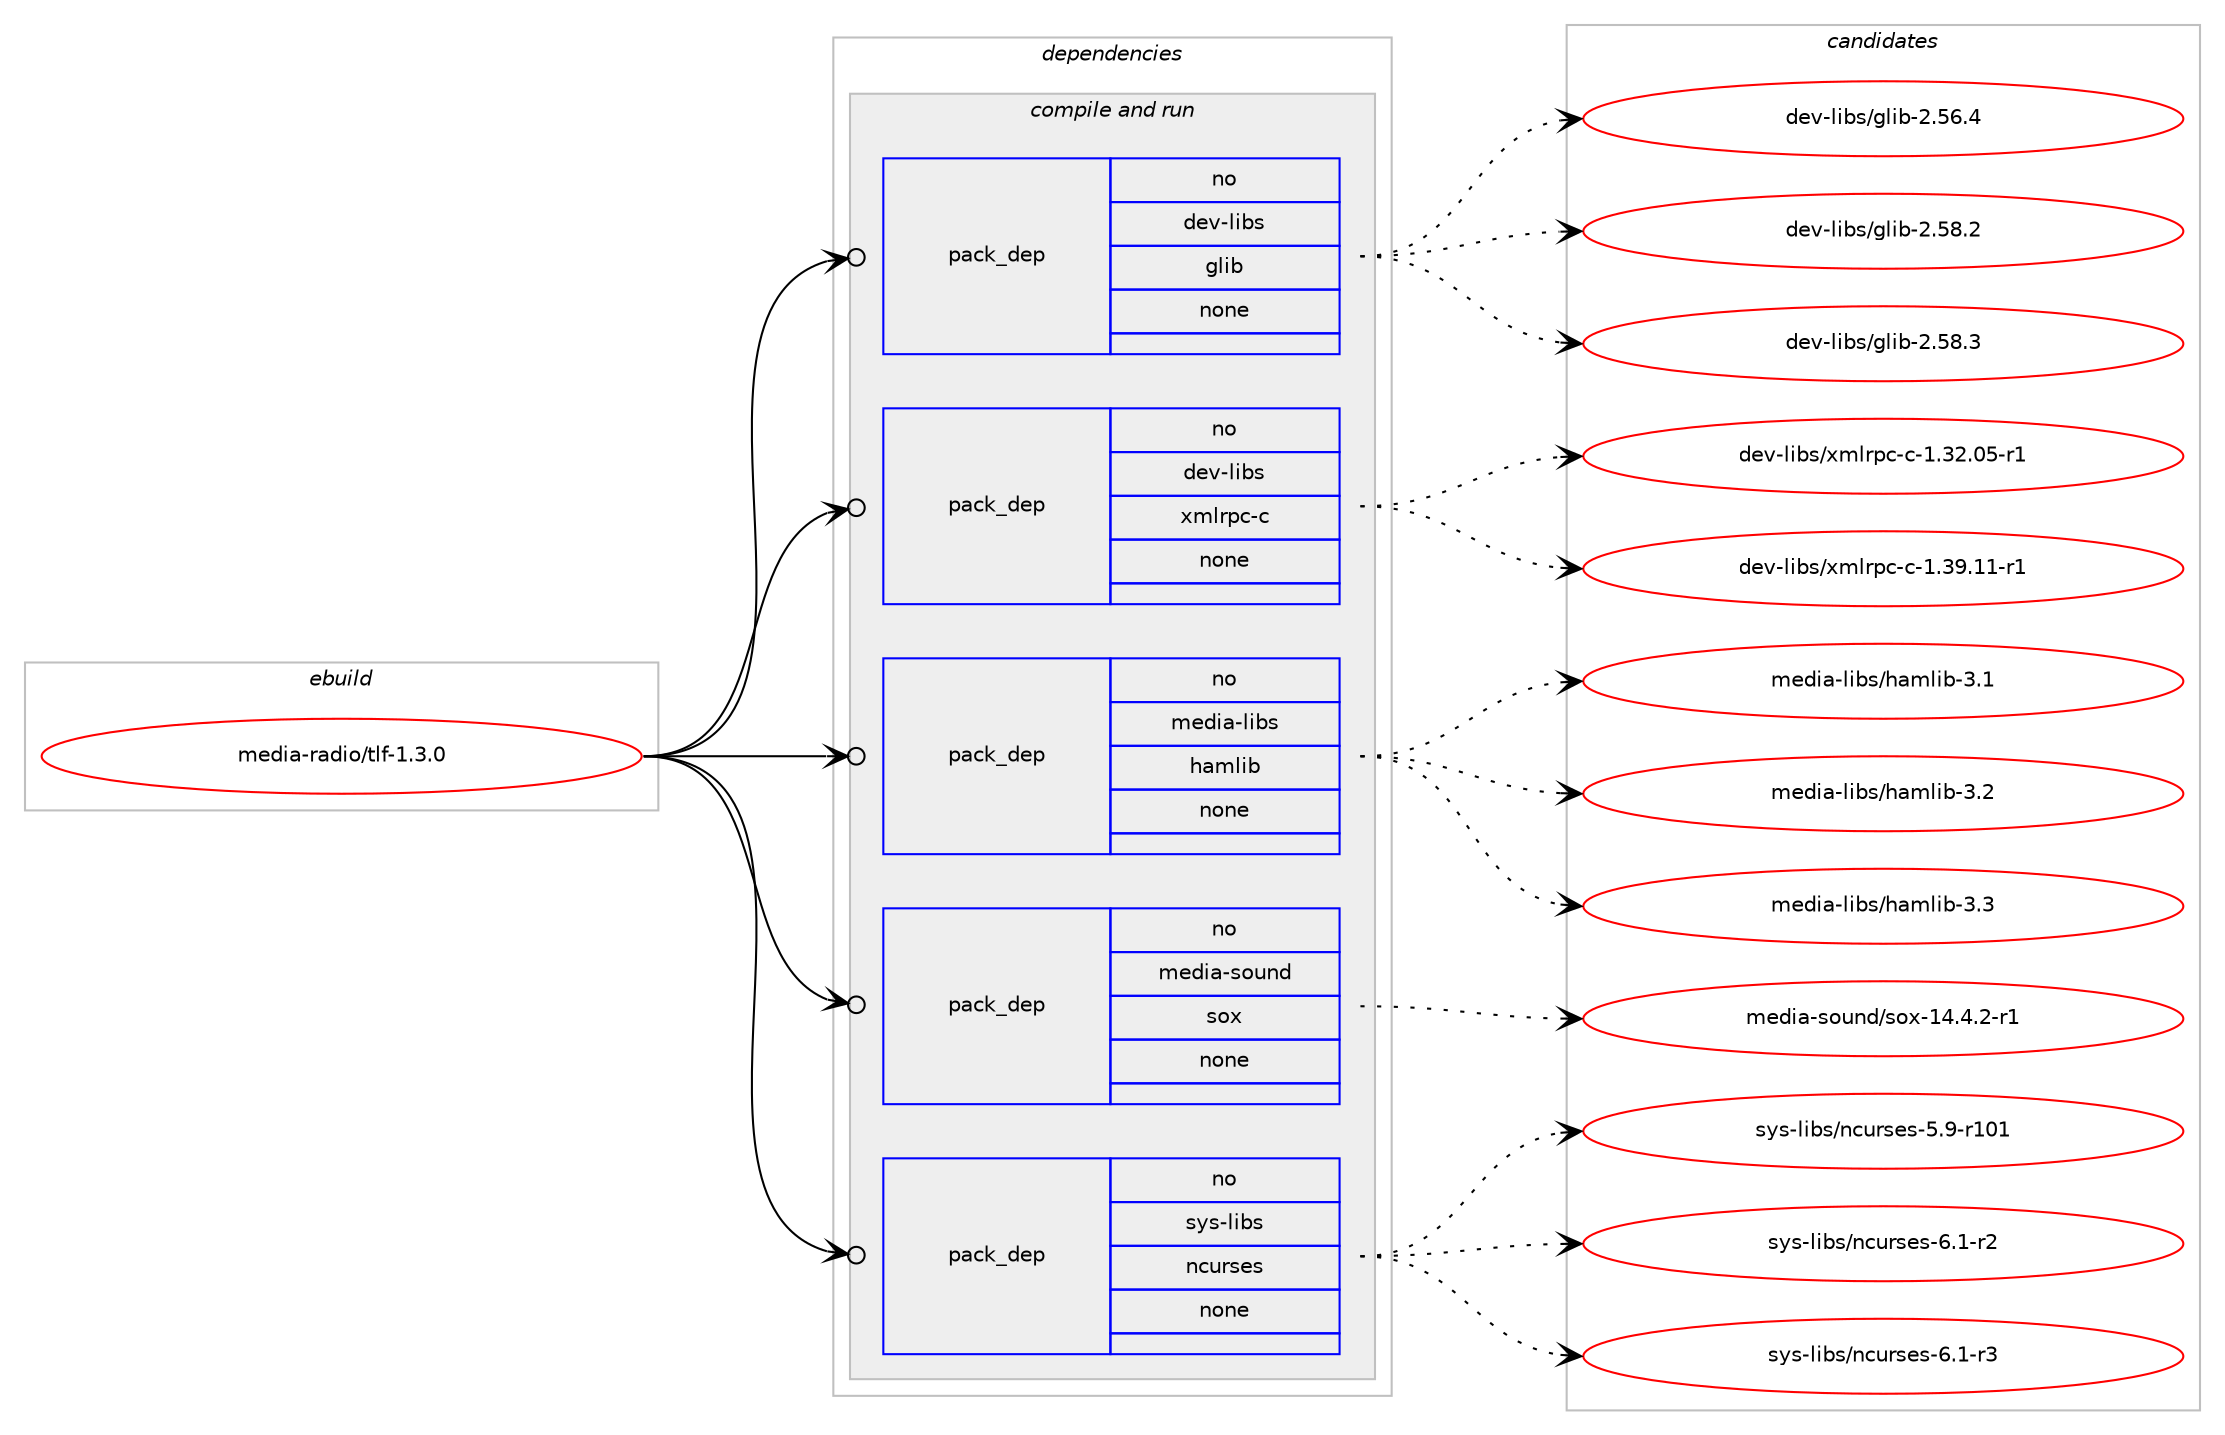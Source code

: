 digraph prolog {

# *************
# Graph options
# *************

newrank=true;
concentrate=true;
compound=true;
graph [rankdir=LR,fontname=Helvetica,fontsize=10,ranksep=1.5];#, ranksep=2.5, nodesep=0.2];
edge  [arrowhead=vee];
node  [fontname=Helvetica,fontsize=10];

# **********
# The ebuild
# **********

subgraph cluster_leftcol {
color=gray;
rank=same;
label=<<i>ebuild</i>>;
id [label="media-radio/tlf-1.3.0", color=red, width=4, href="../media-radio/tlf-1.3.0.svg"];
}

# ****************
# The dependencies
# ****************

subgraph cluster_midcol {
color=gray;
label=<<i>dependencies</i>>;
subgraph cluster_compile {
fillcolor="#eeeeee";
style=filled;
label=<<i>compile</i>>;
}
subgraph cluster_compileandrun {
fillcolor="#eeeeee";
style=filled;
label=<<i>compile and run</i>>;
subgraph pack2108 {
dependency2477 [label=<<TABLE BORDER="0" CELLBORDER="1" CELLSPACING="0" CELLPADDING="4" WIDTH="220"><TR><TD ROWSPAN="6" CELLPADDING="30">pack_dep</TD></TR><TR><TD WIDTH="110">no</TD></TR><TR><TD>dev-libs</TD></TR><TR><TD>glib</TD></TR><TR><TD>none</TD></TR><TR><TD></TD></TR></TABLE>>, shape=none, color=blue];
}
id:e -> dependency2477:w [weight=20,style="solid",arrowhead="odotvee"];
subgraph pack2109 {
dependency2478 [label=<<TABLE BORDER="0" CELLBORDER="1" CELLSPACING="0" CELLPADDING="4" WIDTH="220"><TR><TD ROWSPAN="6" CELLPADDING="30">pack_dep</TD></TR><TR><TD WIDTH="110">no</TD></TR><TR><TD>dev-libs</TD></TR><TR><TD>xmlrpc-c</TD></TR><TR><TD>none</TD></TR><TR><TD></TD></TR></TABLE>>, shape=none, color=blue];
}
id:e -> dependency2478:w [weight=20,style="solid",arrowhead="odotvee"];
subgraph pack2110 {
dependency2479 [label=<<TABLE BORDER="0" CELLBORDER="1" CELLSPACING="0" CELLPADDING="4" WIDTH="220"><TR><TD ROWSPAN="6" CELLPADDING="30">pack_dep</TD></TR><TR><TD WIDTH="110">no</TD></TR><TR><TD>media-libs</TD></TR><TR><TD>hamlib</TD></TR><TR><TD>none</TD></TR><TR><TD></TD></TR></TABLE>>, shape=none, color=blue];
}
id:e -> dependency2479:w [weight=20,style="solid",arrowhead="odotvee"];
subgraph pack2111 {
dependency2480 [label=<<TABLE BORDER="0" CELLBORDER="1" CELLSPACING="0" CELLPADDING="4" WIDTH="220"><TR><TD ROWSPAN="6" CELLPADDING="30">pack_dep</TD></TR><TR><TD WIDTH="110">no</TD></TR><TR><TD>media-sound</TD></TR><TR><TD>sox</TD></TR><TR><TD>none</TD></TR><TR><TD></TD></TR></TABLE>>, shape=none, color=blue];
}
id:e -> dependency2480:w [weight=20,style="solid",arrowhead="odotvee"];
subgraph pack2112 {
dependency2481 [label=<<TABLE BORDER="0" CELLBORDER="1" CELLSPACING="0" CELLPADDING="4" WIDTH="220"><TR><TD ROWSPAN="6" CELLPADDING="30">pack_dep</TD></TR><TR><TD WIDTH="110">no</TD></TR><TR><TD>sys-libs</TD></TR><TR><TD>ncurses</TD></TR><TR><TD>none</TD></TR><TR><TD></TD></TR></TABLE>>, shape=none, color=blue];
}
id:e -> dependency2481:w [weight=20,style="solid",arrowhead="odotvee"];
}
subgraph cluster_run {
fillcolor="#eeeeee";
style=filled;
label=<<i>run</i>>;
}
}

# **************
# The candidates
# **************

subgraph cluster_choices {
rank=same;
color=gray;
label=<<i>candidates</i>>;

subgraph choice2108 {
color=black;
nodesep=1;
choice1001011184510810598115471031081059845504653544652 [label="dev-libs/glib-2.56.4", color=red, width=4,href="../dev-libs/glib-2.56.4.svg"];
choice1001011184510810598115471031081059845504653564650 [label="dev-libs/glib-2.58.2", color=red, width=4,href="../dev-libs/glib-2.58.2.svg"];
choice1001011184510810598115471031081059845504653564651 [label="dev-libs/glib-2.58.3", color=red, width=4,href="../dev-libs/glib-2.58.3.svg"];
dependency2477:e -> choice1001011184510810598115471031081059845504653544652:w [style=dotted,weight="100"];
dependency2477:e -> choice1001011184510810598115471031081059845504653564650:w [style=dotted,weight="100"];
dependency2477:e -> choice1001011184510810598115471031081059845504653564651:w [style=dotted,weight="100"];
}
subgraph choice2109 {
color=black;
nodesep=1;
choice10010111845108105981154712010910811411299459945494651504648534511449 [label="dev-libs/xmlrpc-c-1.32.05-r1", color=red, width=4,href="../dev-libs/xmlrpc-c-1.32.05-r1.svg"];
choice10010111845108105981154712010910811411299459945494651574649494511449 [label="dev-libs/xmlrpc-c-1.39.11-r1", color=red, width=4,href="../dev-libs/xmlrpc-c-1.39.11-r1.svg"];
dependency2478:e -> choice10010111845108105981154712010910811411299459945494651504648534511449:w [style=dotted,weight="100"];
dependency2478:e -> choice10010111845108105981154712010910811411299459945494651574649494511449:w [style=dotted,weight="100"];
}
subgraph choice2110 {
color=black;
nodesep=1;
choice10910110010597451081059811547104971091081059845514649 [label="media-libs/hamlib-3.1", color=red, width=4,href="../media-libs/hamlib-3.1.svg"];
choice10910110010597451081059811547104971091081059845514650 [label="media-libs/hamlib-3.2", color=red, width=4,href="../media-libs/hamlib-3.2.svg"];
choice10910110010597451081059811547104971091081059845514651 [label="media-libs/hamlib-3.3", color=red, width=4,href="../media-libs/hamlib-3.3.svg"];
dependency2479:e -> choice10910110010597451081059811547104971091081059845514649:w [style=dotted,weight="100"];
dependency2479:e -> choice10910110010597451081059811547104971091081059845514650:w [style=dotted,weight="100"];
dependency2479:e -> choice10910110010597451081059811547104971091081059845514651:w [style=dotted,weight="100"];
}
subgraph choice2111 {
color=black;
nodesep=1;
choice109101100105974511511111711010047115111120454952465246504511449 [label="media-sound/sox-14.4.2-r1", color=red, width=4,href="../media-sound/sox-14.4.2-r1.svg"];
dependency2480:e -> choice109101100105974511511111711010047115111120454952465246504511449:w [style=dotted,weight="100"];
}
subgraph choice2112 {
color=black;
nodesep=1;
choice115121115451081059811547110991171141151011154553465745114494849 [label="sys-libs/ncurses-5.9-r101", color=red, width=4,href="../sys-libs/ncurses-5.9-r101.svg"];
choice11512111545108105981154711099117114115101115455446494511450 [label="sys-libs/ncurses-6.1-r2", color=red, width=4,href="../sys-libs/ncurses-6.1-r2.svg"];
choice11512111545108105981154711099117114115101115455446494511451 [label="sys-libs/ncurses-6.1-r3", color=red, width=4,href="../sys-libs/ncurses-6.1-r3.svg"];
dependency2481:e -> choice115121115451081059811547110991171141151011154553465745114494849:w [style=dotted,weight="100"];
dependency2481:e -> choice11512111545108105981154711099117114115101115455446494511450:w [style=dotted,weight="100"];
dependency2481:e -> choice11512111545108105981154711099117114115101115455446494511451:w [style=dotted,weight="100"];
}
}

}
